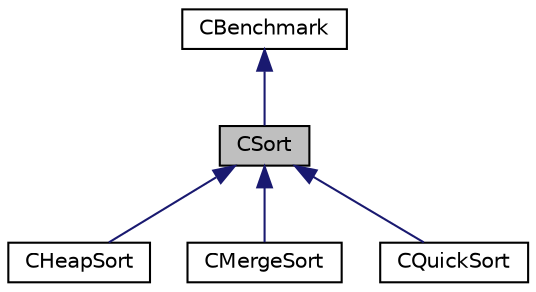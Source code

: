 digraph "CSort"
{
  edge [fontname="Helvetica",fontsize="10",labelfontname="Helvetica",labelfontsize="10"];
  node [fontname="Helvetica",fontsize="10",shape=record];
  Node1 [label="CSort",height=0.2,width=0.4,color="black", fillcolor="grey75", style="filled", fontcolor="black"];
  Node2 -> Node1 [dir="back",color="midnightblue",fontsize="10",style="solid"];
  Node2 [label="CBenchmark",height=0.2,width=0.4,color="black", fillcolor="white", style="filled",URL="$class_c_benchmark.html"];
  Node1 -> Node3 [dir="back",color="midnightblue",fontsize="10",style="solid"];
  Node3 [label="CHeapSort",height=0.2,width=0.4,color="black", fillcolor="white", style="filled",URL="$class_c_heap_sort.html",tooltip="definicja klasy CHeapSort definiuje sortowanie przez kopcowanie przyklad klasy obserwowanej ..."];
  Node1 -> Node4 [dir="back",color="midnightblue",fontsize="10",style="solid"];
  Node4 [label="CMergeSort",height=0.2,width=0.4,color="black", fillcolor="white", style="filled",URL="$class_c_merge_sort.html",tooltip="definicja klasy CMergeSort definiuje sortowanie przez scalanie jest przykadem klasy obserwowanej impl..."];
  Node1 -> Node5 [dir="back",color="midnightblue",fontsize="10",style="solid"];
  Node5 [label="CQuickSort",height=0.2,width=0.4,color="black", fillcolor="white", style="filled",URL="$class_c_quick_sort.html",tooltip="defnijca klasy CSort definiuje sortowanie szybkie jest przykaladem klasy obserwowanej ..."];
}
